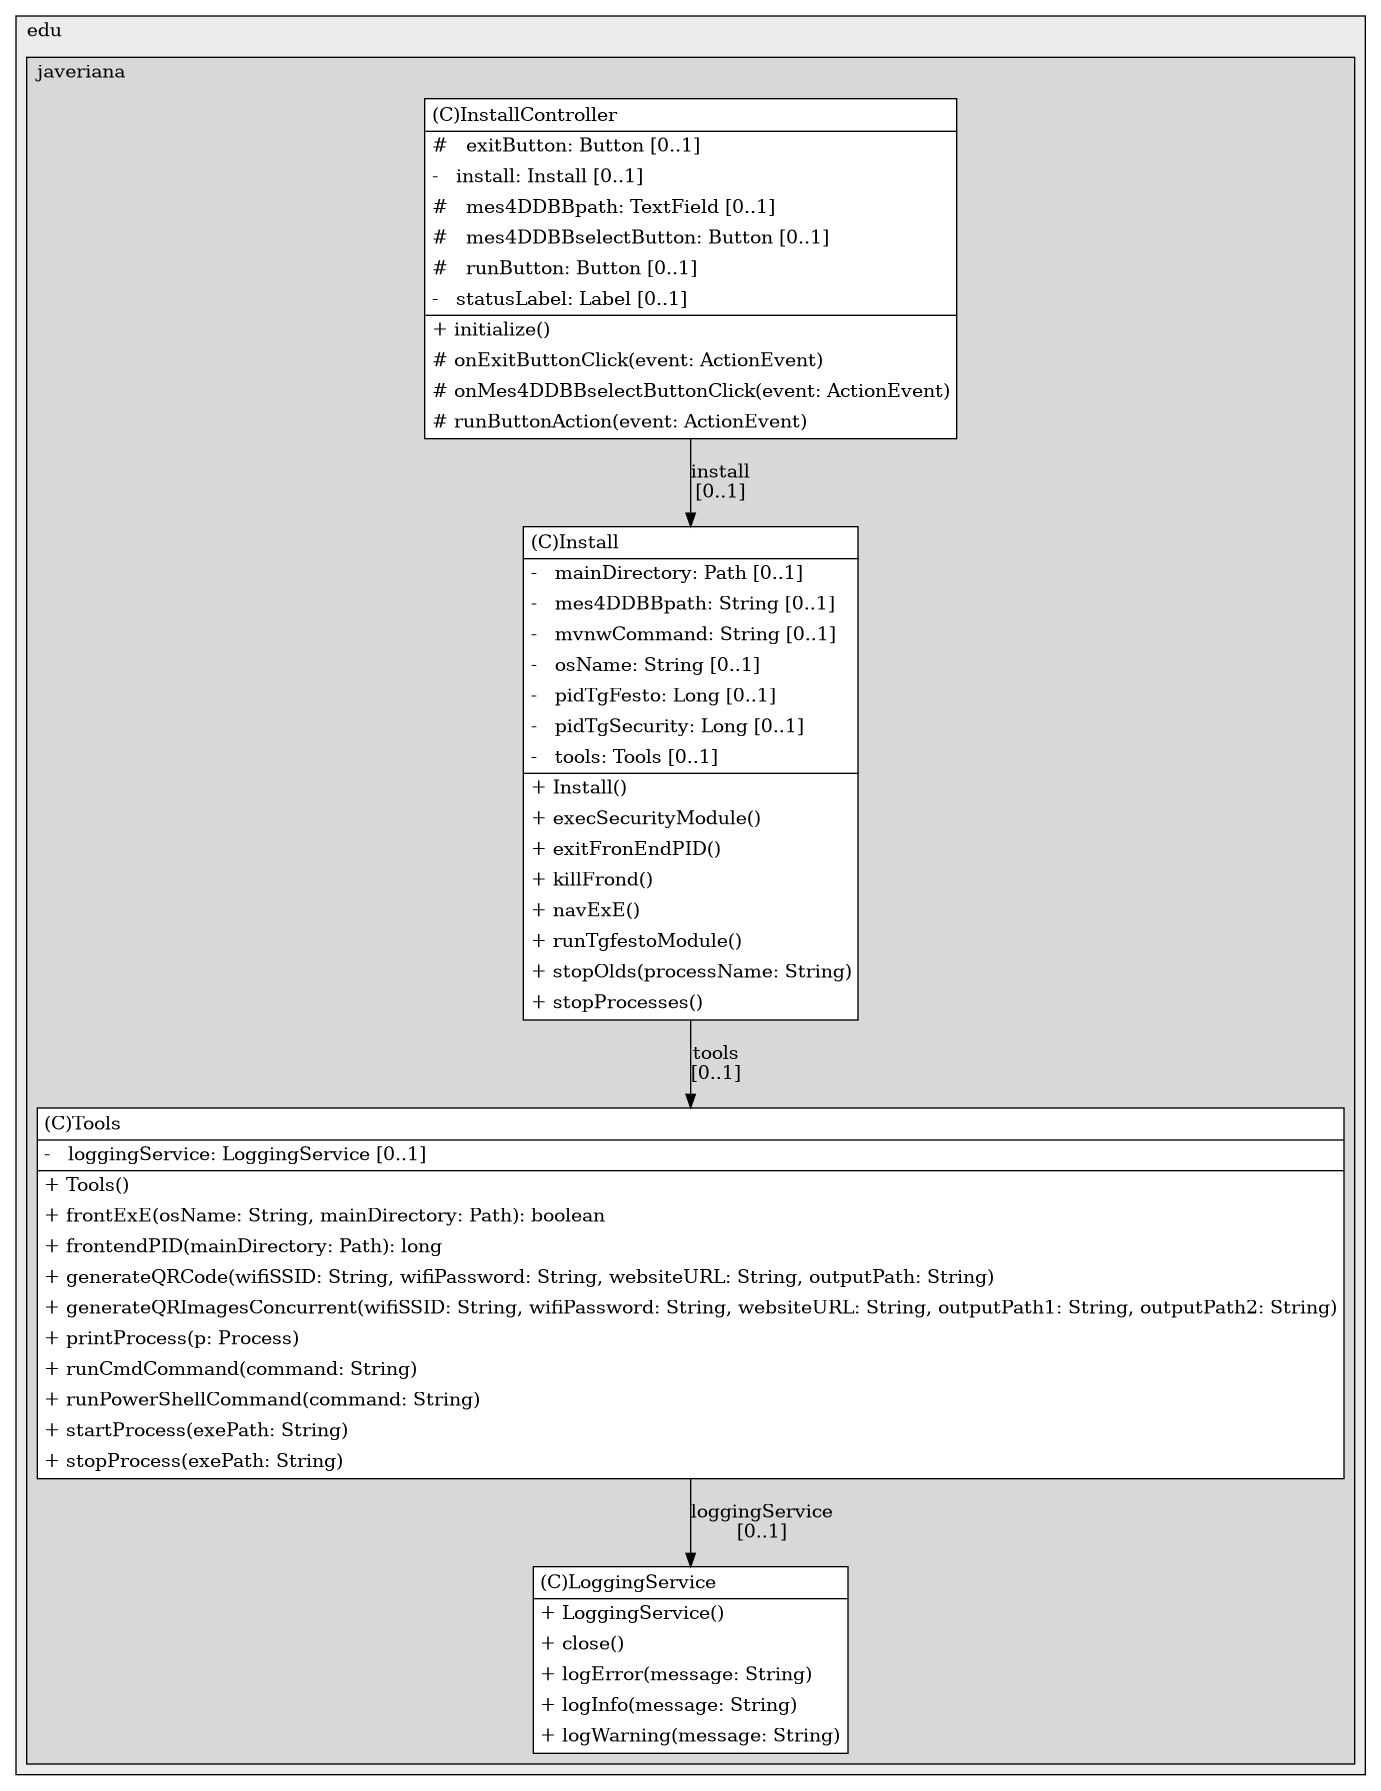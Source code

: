 @startuml

/' diagram meta data start
config=StructureConfiguration;
{
  "projectClassification": {
    "searchMode": "OpenProject", // OpenProject, AllProjects
    "includedProjects": "",
    "pathEndKeywords": "*.impl",
    "isClientPath": "",
    "isClientName": "",
    "isTestPath": "",
    "isTestName": "",
    "isMappingPath": "",
    "isMappingName": "",
    "isDataAccessPath": "",
    "isDataAccessName": "",
    "isDataStructurePath": "",
    "isDataStructureName": "",
    "isInterfaceStructuresPath": "",
    "isInterfaceStructuresName": "",
    "isEntryPointPath": "",
    "isEntryPointName": "",
    "treatFinalFieldsAsMandatory": false
  },
  "graphRestriction": {
    "classPackageExcludeFilter": "",
    "classPackageIncludeFilter": "",
    "classNameExcludeFilter": "",
    "classNameIncludeFilter": "",
    "methodNameExcludeFilter": "",
    "methodNameIncludeFilter": "",
    "removeByInheritance": "", // inheritance/annotation based filtering is done in a second step
    "removeByAnnotation": "",
    "removeByClassPackage": "", // cleanup the graph after inheritance/annotation based filtering is done
    "removeByClassName": "",
    "cutMappings": false,
    "cutEnum": false,
    "cutTests": true,
    "cutClient": false,
    "cutDataAccess": false,
    "cutInterfaceStructures": false,
    "cutDataStructures": false,
    "cutGetterAndSetter": true,
    "cutConstructors": false
  },
  "graphTraversal": {
    "forwardDepth": 2,
    "backwardDepth": 2,
    "classPackageExcludeFilter": "",
    "classPackageIncludeFilter": "",
    "classNameExcludeFilter": "",
    "classNameIncludeFilter": "",
    "methodNameExcludeFilter": "",
    "methodNameIncludeFilter": "",
    "hideMappings": false,
    "hideDataStructures": false,
    "hidePrivateMethods": true,
    "hideInterfaceCalls": true, // indirection: implementation -> interface (is hidden) -> implementation
    "onlyShowApplicationEntryPoints": false, // root node is included
    "useMethodCallsForStructureDiagram": "ForwardOnly" // ForwardOnly, BothDirections, No
  },
  "details": {
    "aggregation": "GroupByClass", // ByClass, GroupByClass, None
    "showClassGenericTypes": true,
    "showMethods": true,
    "showMethodParameterNames": true,
    "showMethodParameterTypes": true,
    "showMethodReturnType": true,
    "showPackageLevels": 2,
    "showDetailedClassStructure": true
  },
  "rootClass": "co.edu.javeriana.ctai.installer.model.tools.Tools",
  "extensionCallbackMethod": "" // qualified.class.name#methodName - signature: public static String method(String)
}
diagram meta data end '/



digraph g {
    rankdir="TB"
    splines=polyline
    

'nodes 
subgraph cluster_100278 { 
   	label=edu
	labeljust=l
	fillcolor="#ececec"
	style=filled
   
   subgraph cluster_496592481 { 
   	label=javeriana
	labeljust=l
	fillcolor="#d8d8d8"
	style=filled
   
   Install1071375199[
	label=<<TABLE BORDER="1" CELLBORDER="0" CELLPADDING="4" CELLSPACING="0">
<TR><TD ALIGN="LEFT" >(C)Install</TD></TR>
<HR/>
<TR><TD ALIGN="LEFT" >-   mainDirectory: Path [0..1]</TD></TR>
<TR><TD ALIGN="LEFT" >-   mes4DDBBpath: String [0..1]</TD></TR>
<TR><TD ALIGN="LEFT" >-   mvnwCommand: String [0..1]</TD></TR>
<TR><TD ALIGN="LEFT" >-   osName: String [0..1]</TD></TR>
<TR><TD ALIGN="LEFT" >-   pidTgFesto: Long [0..1]</TD></TR>
<TR><TD ALIGN="LEFT" >-   pidTgSecurity: Long [0..1]</TD></TR>
<TR><TD ALIGN="LEFT" >-   tools: Tools [0..1]</TD></TR>
<HR/>
<TR><TD ALIGN="LEFT" >+ Install()</TD></TR>
<TR><TD ALIGN="LEFT" >+ execSecurityModule()</TD></TR>
<TR><TD ALIGN="LEFT" >+ exitFronEndPID()</TD></TR>
<TR><TD ALIGN="LEFT" >+ killFrond()</TD></TR>
<TR><TD ALIGN="LEFT" >+ navExE()</TD></TR>
<TR><TD ALIGN="LEFT" >+ runTgfestoModule()</TD></TR>
<TR><TD ALIGN="LEFT" >+ stopOlds(processName: String)</TD></TR>
<TR><TD ALIGN="LEFT" >+ stopProcesses()</TD></TR>
</TABLE>>
	style=filled
	margin=0
	shape=plaintext
	fillcolor="#FFFFFF"
];

InstallController489499942[
	label=<<TABLE BORDER="1" CELLBORDER="0" CELLPADDING="4" CELLSPACING="0">
<TR><TD ALIGN="LEFT" >(C)InstallController</TD></TR>
<HR/>
<TR><TD ALIGN="LEFT" >#   exitButton: Button [0..1]</TD></TR>
<TR><TD ALIGN="LEFT" >-   install: Install [0..1]</TD></TR>
<TR><TD ALIGN="LEFT" >#   mes4DDBBpath: TextField [0..1]</TD></TR>
<TR><TD ALIGN="LEFT" >#   mes4DDBBselectButton: Button [0..1]</TD></TR>
<TR><TD ALIGN="LEFT" >#   runButton: Button [0..1]</TD></TR>
<TR><TD ALIGN="LEFT" >-   statusLabel: Label [0..1]</TD></TR>
<HR/>
<TR><TD ALIGN="LEFT" >+ initialize()</TD></TR>
<TR><TD ALIGN="LEFT" ># onExitButtonClick(event: ActionEvent)</TD></TR>
<TR><TD ALIGN="LEFT" ># onMes4DDBBselectButtonClick(event: ActionEvent)</TD></TR>
<TR><TD ALIGN="LEFT" ># runButtonAction(event: ActionEvent)</TD></TR>
</TABLE>>
	style=filled
	margin=0
	shape=plaintext
	fillcolor="#FFFFFF"
];

LoggingService861186420[
	label=<<TABLE BORDER="1" CELLBORDER="0" CELLPADDING="4" CELLSPACING="0">
<TR><TD ALIGN="LEFT" >(C)LoggingService</TD></TR>
<HR/>
<TR><TD ALIGN="LEFT" >+ LoggingService()</TD></TR>
<TR><TD ALIGN="LEFT" >+ close()</TD></TR>
<TR><TD ALIGN="LEFT" >+ logError(message: String)</TD></TR>
<TR><TD ALIGN="LEFT" >+ logInfo(message: String)</TD></TR>
<TR><TD ALIGN="LEFT" >+ logWarning(message: String)</TD></TR>
</TABLE>>
	style=filled
	margin=0
	shape=plaintext
	fillcolor="#FFFFFF"
];

Tools861186420[
	label=<<TABLE BORDER="1" CELLBORDER="0" CELLPADDING="4" CELLSPACING="0">
<TR><TD ALIGN="LEFT" >(C)Tools</TD></TR>
<HR/>
<TR><TD ALIGN="LEFT" >-   loggingService: LoggingService [0..1]</TD></TR>
<HR/>
<TR><TD ALIGN="LEFT" >+ Tools()</TD></TR>
<TR><TD ALIGN="LEFT" >+ frontExE(osName: String, mainDirectory: Path): boolean</TD></TR>
<TR><TD ALIGN="LEFT" >+ frontendPID(mainDirectory: Path): long</TD></TR>
<TR><TD ALIGN="LEFT" >+ generateQRCode(wifiSSID: String, wifiPassword: String, websiteURL: String, outputPath: String)</TD></TR>
<TR><TD ALIGN="LEFT" >+ generateQRImagesConcurrent(wifiSSID: String, wifiPassword: String, websiteURL: String, outputPath1: String, outputPath2: String)</TD></TR>
<TR><TD ALIGN="LEFT" >+ printProcess(p: Process)</TD></TR>
<TR><TD ALIGN="LEFT" >+ runCmdCommand(command: String)</TD></TR>
<TR><TD ALIGN="LEFT" >+ runPowerShellCommand(command: String)</TD></TR>
<TR><TD ALIGN="LEFT" >+ startProcess(exePath: String)</TD></TR>
<TR><TD ALIGN="LEFT" >+ stopProcess(exePath: String)</TD></TR>
</TABLE>>
	style=filled
	margin=0
	shape=plaintext
	fillcolor="#FFFFFF"
];
} 
} 

'edges    
Install1071375199 -> Tools861186420[label="tools
[0..1]"];
InstallController489499942 -> Install1071375199[label="install
[0..1]"];
Tools861186420 -> LoggingService861186420[label="loggingService
[0..1]"];
    
}
@enduml
